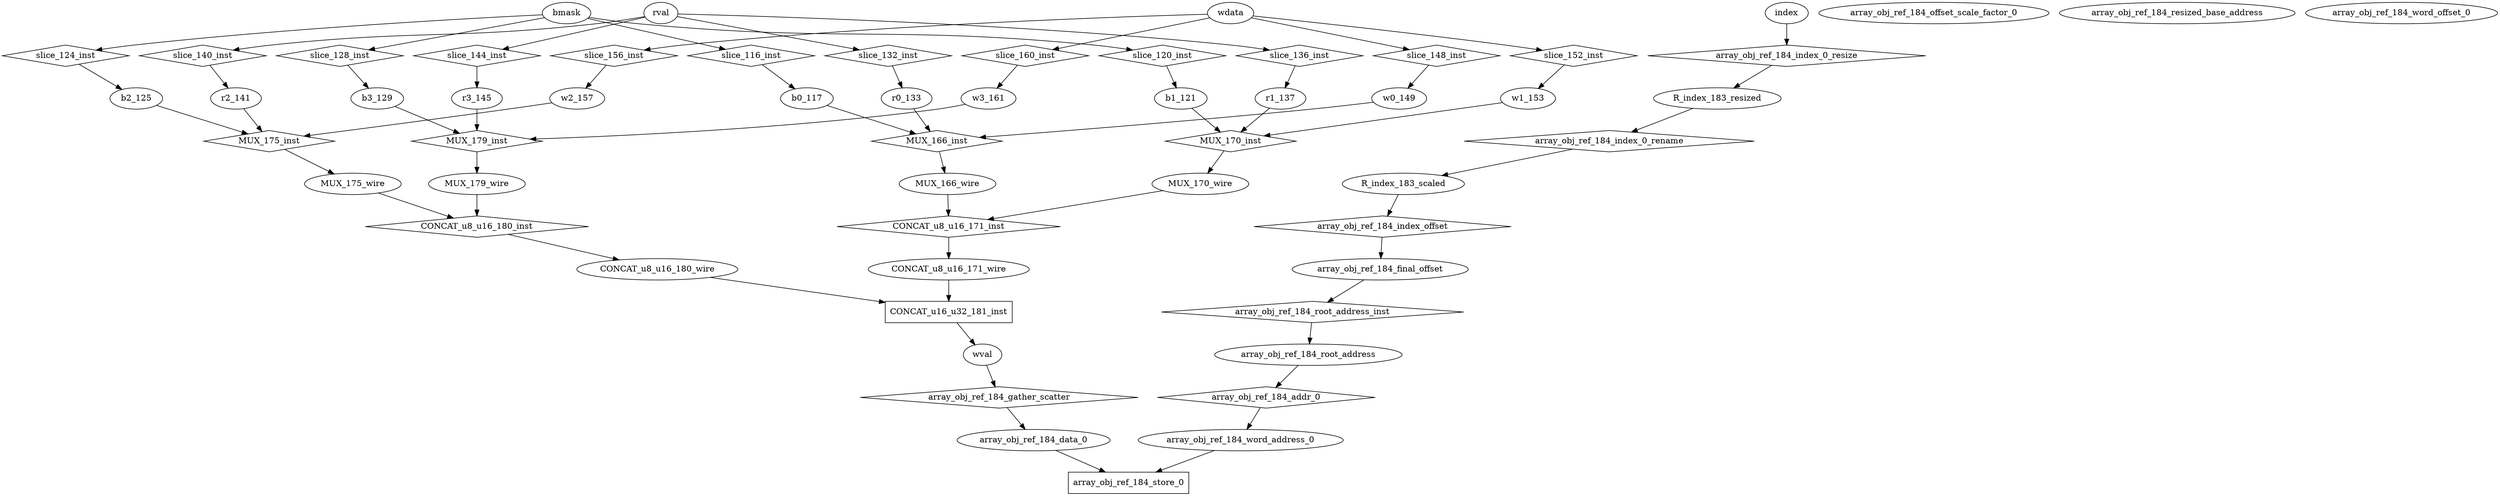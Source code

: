 digraph data_path {
  CONCAT_u8_u16_171_wire [shape=ellipse];
  CONCAT_u8_u16_180_wire [shape=ellipse];
  MUX_166_wire [shape=ellipse];
  MUX_170_wire [shape=ellipse];
  MUX_175_wire [shape=ellipse];
  MUX_179_wire [shape=ellipse];
  R_index_183_resized [shape=ellipse];
  R_index_183_scaled [shape=ellipse];
  array_obj_ref_184_data_0 [shape=ellipse];
  array_obj_ref_184_final_offset [shape=ellipse];
  array_obj_ref_184_offset_scale_factor_0 [shape=ellipse];
  array_obj_ref_184_resized_base_address [shape=ellipse];
  array_obj_ref_184_root_address [shape=ellipse];
  array_obj_ref_184_word_address_0 [shape=ellipse];
  array_obj_ref_184_word_offset_0 [shape=ellipse];
  b0_117 [shape=ellipse];
  b1_121 [shape=ellipse];
  b2_125 [shape=ellipse];
  b3_129 [shape=ellipse];
  r0_133 [shape=ellipse];
  r1_137 [shape=ellipse];
  r2_141 [shape=ellipse];
  r3_145 [shape=ellipse];
  w0_149 [shape=ellipse];
  w1_153 [shape=ellipse];
  w2_157 [shape=ellipse];
  w3_161 [shape=ellipse];
  CONCAT_u16_u32_181_inst [shape=rectangle];
CONCAT_u8_u16_171_wire  -> CONCAT_u16_u32_181_inst;
CONCAT_u8_u16_180_wire  -> CONCAT_u16_u32_181_inst;
CONCAT_u16_u32_181_inst -> wval;
  CONCAT_u8_u16_171_inst [shape=diamond];
MUX_166_wire  -> CONCAT_u8_u16_171_inst;
MUX_170_wire  -> CONCAT_u8_u16_171_inst;
CONCAT_u8_u16_171_inst -> CONCAT_u8_u16_171_wire;
  CONCAT_u8_u16_180_inst [shape=diamond];
MUX_175_wire  -> CONCAT_u8_u16_180_inst;
MUX_179_wire  -> CONCAT_u8_u16_180_inst;
CONCAT_u8_u16_180_inst -> CONCAT_u8_u16_180_wire;
  MUX_166_inst [shape=diamond];
b0_117  -> MUX_166_inst;
w0_149  -> MUX_166_inst;
r0_133  -> MUX_166_inst;
MUX_166_inst -> MUX_166_wire;
  MUX_170_inst [shape=diamond];
b1_121  -> MUX_170_inst;
w1_153  -> MUX_170_inst;
r1_137  -> MUX_170_inst;
MUX_170_inst -> MUX_170_wire;
  MUX_175_inst [shape=diamond];
b2_125  -> MUX_175_inst;
w2_157  -> MUX_175_inst;
r2_141  -> MUX_175_inst;
MUX_175_inst -> MUX_175_wire;
  MUX_179_inst [shape=diamond];
b3_129  -> MUX_179_inst;
w3_161  -> MUX_179_inst;
r3_145  -> MUX_179_inst;
MUX_179_inst -> MUX_179_wire;
  array_obj_ref_184_addr_0 [shape=diamond];
array_obj_ref_184_root_address  -> array_obj_ref_184_addr_0;
array_obj_ref_184_addr_0 -> array_obj_ref_184_word_address_0;
  array_obj_ref_184_gather_scatter [shape=diamond];
wval  -> array_obj_ref_184_gather_scatter;
array_obj_ref_184_gather_scatter -> array_obj_ref_184_data_0;
  array_obj_ref_184_index_0_rename [shape=diamond];
R_index_183_resized  -> array_obj_ref_184_index_0_rename;
array_obj_ref_184_index_0_rename -> R_index_183_scaled;
  array_obj_ref_184_index_0_resize [shape=diamond];
index  -> array_obj_ref_184_index_0_resize;
array_obj_ref_184_index_0_resize -> R_index_183_resized;
  array_obj_ref_184_index_offset [shape=diamond];
R_index_183_scaled  -> array_obj_ref_184_index_offset;
array_obj_ref_184_index_offset -> array_obj_ref_184_final_offset;
  array_obj_ref_184_root_address_inst [shape=diamond];
array_obj_ref_184_final_offset  -> array_obj_ref_184_root_address_inst;
array_obj_ref_184_root_address_inst -> array_obj_ref_184_root_address;
  array_obj_ref_184_store_0 [shape=rectangle];
array_obj_ref_184_word_address_0  -> array_obj_ref_184_store_0;
array_obj_ref_184_data_0  -> array_obj_ref_184_store_0;
  slice_116_inst [shape=diamond];
bmask  -> slice_116_inst;
slice_116_inst -> b0_117;
  slice_120_inst [shape=diamond];
bmask  -> slice_120_inst;
slice_120_inst -> b1_121;
  slice_124_inst [shape=diamond];
bmask  -> slice_124_inst;
slice_124_inst -> b2_125;
  slice_128_inst [shape=diamond];
bmask  -> slice_128_inst;
slice_128_inst -> b3_129;
  slice_132_inst [shape=diamond];
rval  -> slice_132_inst;
slice_132_inst -> r0_133;
  slice_136_inst [shape=diamond];
rval  -> slice_136_inst;
slice_136_inst -> r1_137;
  slice_140_inst [shape=diamond];
rval  -> slice_140_inst;
slice_140_inst -> r2_141;
  slice_144_inst [shape=diamond];
rval  -> slice_144_inst;
slice_144_inst -> r3_145;
  slice_148_inst [shape=diamond];
wdata  -> slice_148_inst;
slice_148_inst -> w0_149;
  slice_152_inst [shape=diamond];
wdata  -> slice_152_inst;
slice_152_inst -> w1_153;
  slice_156_inst [shape=diamond];
wdata  -> slice_156_inst;
slice_156_inst -> w2_157;
  slice_160_inst [shape=diamond];
wdata  -> slice_160_inst;
slice_160_inst -> w3_161;
}
